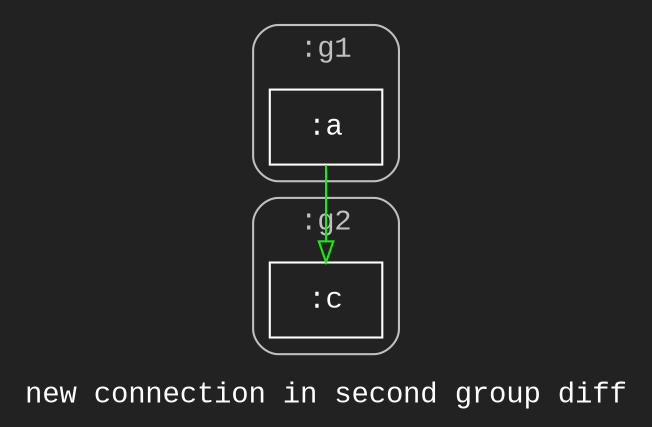digraph D {
    label="new connection in second group diff";
    tooltip="new connection in second group diff";
    bgcolor="#222222";
    fontcolor="#ffffff";
    fontname="Courier New";
    
    subgraph cluster_node1 { /* :g1 */
        label=":g1";
        style="rounded";
        fontname="Courier New";
        color="#bfbfbf";
        fontcolor="#bfbfbf";
        tooltip=":g1";
        
        node2 [color="#ffffff",fontcolor="#ffffff",fontname="Courier New",shape="rectangle",tooltip=":g1:a",label=":a"]
    }
    
    subgraph cluster_node3 { /* :g2 */
        label=":g2";
        style="rounded";
        fontname="Courier New";
        color="#bfbfbf";
        fontcolor="#bfbfbf";
        tooltip=":g2";
        
        node4 [color="#ffffff",fontcolor="#ffffff",fontname="Courier New",shape="rectangle",tooltip=":g2:c",label=":c"]
    }
    
    node2 -> node4 [arrowhead="empty",color="#15ef10",tooltip=":g1:a\n   ->\n:g2:c",]
}
